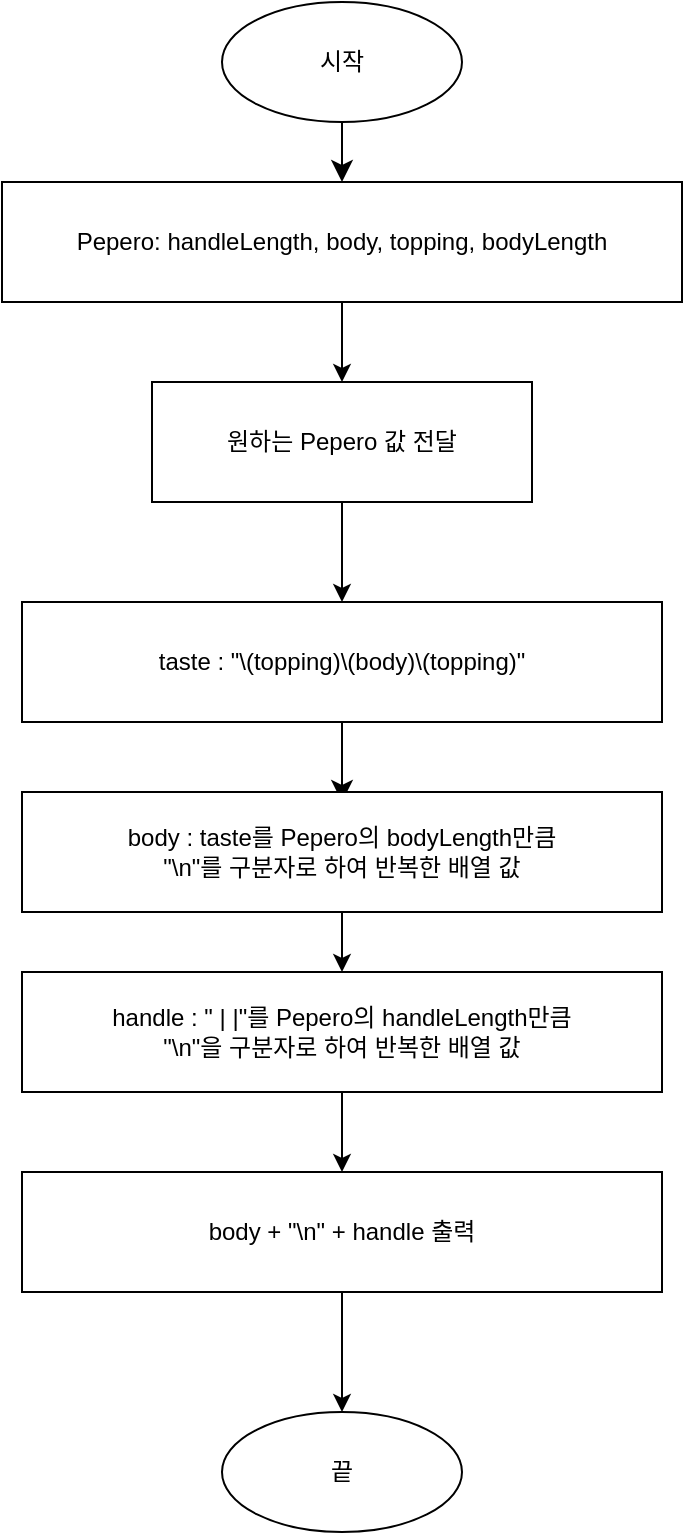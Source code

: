 <mxfile version="23.1.5" type="device">
  <diagram id="C5RBs43oDa-KdzZeNtuy" name="Page-1">
    <mxGraphModel dx="1045" dy="1121" grid="1" gridSize="10" guides="1" tooltips="1" connect="1" arrows="1" fold="1" page="1" pageScale="1" pageWidth="827" pageHeight="1169" math="0" shadow="0">
      <root>
        <mxCell id="WIyWlLk6GJQsqaUBKTNV-0" />
        <mxCell id="WIyWlLk6GJQsqaUBKTNV-1" parent="WIyWlLk6GJQsqaUBKTNV-0" />
        <mxCell id="HIMhA0tgtet6dwSYEsAD-2" value="" style="edgeStyle=none;curved=1;rounded=0;orthogonalLoop=1;jettySize=auto;html=1;fontSize=12;startSize=8;endSize=8;" parent="WIyWlLk6GJQsqaUBKTNV-1" source="HIMhA0tgtet6dwSYEsAD-0" target="HIMhA0tgtet6dwSYEsAD-1" edge="1">
          <mxGeometry relative="1" as="geometry" />
        </mxCell>
        <mxCell id="HIMhA0tgtet6dwSYEsAD-0" value="시작" style="ellipse;whiteSpace=wrap;html=1;" parent="WIyWlLk6GJQsqaUBKTNV-1" vertex="1">
          <mxGeometry x="160" y="190" width="120" height="60" as="geometry" />
        </mxCell>
        <mxCell id="I8p7SLj2yPAfeXpP9ZiG-7" value="" style="edgeStyle=orthogonalEdgeStyle;rounded=0;orthogonalLoop=1;jettySize=auto;html=1;" edge="1" parent="WIyWlLk6GJQsqaUBKTNV-1" source="HIMhA0tgtet6dwSYEsAD-1" target="I8p7SLj2yPAfeXpP9ZiG-6">
          <mxGeometry relative="1" as="geometry" />
        </mxCell>
        <mxCell id="HIMhA0tgtet6dwSYEsAD-1" value="Pepero: handleLength, body, topping, bodyLength" style="whiteSpace=wrap;html=1;" parent="WIyWlLk6GJQsqaUBKTNV-1" vertex="1">
          <mxGeometry x="50" y="280" width="340" height="60" as="geometry" />
        </mxCell>
        <mxCell id="HIMhA0tgtet6dwSYEsAD-3" style="edgeStyle=none;curved=1;rounded=0;orthogonalLoop=1;jettySize=auto;html=1;exitX=0.5;exitY=1;exitDx=0;exitDy=0;fontSize=12;startSize=8;endSize=8;" parent="WIyWlLk6GJQsqaUBKTNV-1" source="HIMhA0tgtet6dwSYEsAD-1" target="HIMhA0tgtet6dwSYEsAD-1" edge="1">
          <mxGeometry relative="1" as="geometry" />
        </mxCell>
        <mxCell id="HIMhA0tgtet6dwSYEsAD-8" value="" style="edgeStyle=none;curved=1;rounded=0;orthogonalLoop=1;jettySize=auto;html=1;fontSize=12;startSize=8;endSize=8;" parent="WIyWlLk6GJQsqaUBKTNV-1" source="HIMhA0tgtet6dwSYEsAD-5" edge="1">
          <mxGeometry relative="1" as="geometry">
            <mxPoint x="220" y="590" as="targetPoint" />
          </mxGeometry>
        </mxCell>
        <mxCell id="HIMhA0tgtet6dwSYEsAD-5" value="&lt;div style=&quot;text-align: start;&quot;&gt;&lt;span style=&quot;background-color: initial;&quot;&gt;taste : &quot;\(topping)\(body)\(topping)&quot;&lt;/span&gt;&lt;/div&gt;" style="whiteSpace=wrap;html=1;" parent="WIyWlLk6GJQsqaUBKTNV-1" vertex="1">
          <mxGeometry x="60" y="490" width="320" height="60" as="geometry" />
        </mxCell>
        <mxCell id="HIMhA0tgtet6dwSYEsAD-20" value="끝" style="ellipse;whiteSpace=wrap;html=1;" parent="WIyWlLk6GJQsqaUBKTNV-1" vertex="1">
          <mxGeometry x="160" y="895" width="120" height="60" as="geometry" />
        </mxCell>
        <mxCell id="GfTvTyCUURleT22OOAv0-3" value="" style="edgeStyle=orthogonalEdgeStyle;rounded=0;orthogonalLoop=1;jettySize=auto;html=1;" parent="WIyWlLk6GJQsqaUBKTNV-1" source="GfTvTyCUURleT22OOAv0-0" target="GfTvTyCUURleT22OOAv0-2" edge="1">
          <mxGeometry relative="1" as="geometry" />
        </mxCell>
        <mxCell id="GfTvTyCUURleT22OOAv0-0" value="body : taste를 Pepero의 bodyLength만큼 &lt;br&gt;&quot;\n&quot;를 구분자로 하여 반복한 배열 값" style="rounded=0;whiteSpace=wrap;html=1;" parent="WIyWlLk6GJQsqaUBKTNV-1" vertex="1">
          <mxGeometry x="60" y="585" width="320" height="60" as="geometry" />
        </mxCell>
        <mxCell id="I8p7SLj2yPAfeXpP9ZiG-5" style="edgeStyle=orthogonalEdgeStyle;rounded=0;orthogonalLoop=1;jettySize=auto;html=1;" edge="1" parent="WIyWlLk6GJQsqaUBKTNV-1" source="GfTvTyCUURleT22OOAv0-2" target="I8p7SLj2yPAfeXpP9ZiG-1">
          <mxGeometry relative="1" as="geometry" />
        </mxCell>
        <mxCell id="GfTvTyCUURleT22OOAv0-2" value="handle : &quot; | |&quot;를 Pepero의&amp;nbsp;handleLength만큼 &lt;br&gt;&quot;\n&quot;을 구분자로 하여 반복한 배열 값" style="whiteSpace=wrap;html=1;rounded=0;" parent="WIyWlLk6GJQsqaUBKTNV-1" vertex="1">
          <mxGeometry x="60" y="675" width="320" height="60" as="geometry" />
        </mxCell>
        <mxCell id="I8p7SLj2yPAfeXpP9ZiG-3" value="" style="edgeStyle=orthogonalEdgeStyle;rounded=0;orthogonalLoop=1;jettySize=auto;html=1;" edge="1" parent="WIyWlLk6GJQsqaUBKTNV-1" source="I8p7SLj2yPAfeXpP9ZiG-1" target="HIMhA0tgtet6dwSYEsAD-20">
          <mxGeometry relative="1" as="geometry" />
        </mxCell>
        <mxCell id="I8p7SLj2yPAfeXpP9ZiG-1" value="body + &quot;\n&quot; + handle 출력" style="whiteSpace=wrap;html=1;rounded=0;" vertex="1" parent="WIyWlLk6GJQsqaUBKTNV-1">
          <mxGeometry x="60" y="775" width="320" height="60" as="geometry" />
        </mxCell>
        <mxCell id="I8p7SLj2yPAfeXpP9ZiG-8" style="edgeStyle=orthogonalEdgeStyle;rounded=0;orthogonalLoop=1;jettySize=auto;html=1;entryX=0.5;entryY=0;entryDx=0;entryDy=0;" edge="1" parent="WIyWlLk6GJQsqaUBKTNV-1" source="I8p7SLj2yPAfeXpP9ZiG-6" target="HIMhA0tgtet6dwSYEsAD-5">
          <mxGeometry relative="1" as="geometry" />
        </mxCell>
        <mxCell id="I8p7SLj2yPAfeXpP9ZiG-6" value="원하는 Pepero 값 전달" style="whiteSpace=wrap;html=1;" vertex="1" parent="WIyWlLk6GJQsqaUBKTNV-1">
          <mxGeometry x="125" y="380" width="190" height="60" as="geometry" />
        </mxCell>
      </root>
    </mxGraphModel>
  </diagram>
</mxfile>
